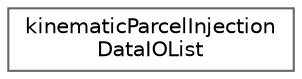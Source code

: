 digraph "Graphical Class Hierarchy"
{
 // LATEX_PDF_SIZE
  bgcolor="transparent";
  edge [fontname=Helvetica,fontsize=10,labelfontname=Helvetica,labelfontsize=10];
  node [fontname=Helvetica,fontsize=10,shape=box,height=0.2,width=0.4];
  rankdir="LR";
  Node0 [id="Node000000",label="kinematicParcelInjection\lDataIOList",height=0.2,width=0.4,color="grey40", fillcolor="white", style="filled",URL="$classFoam_1_1kinematicParcelInjectionDataIOList.html",tooltip=" "];
}
